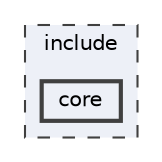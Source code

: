 digraph "include/core"
{
 // LATEX_PDF_SIZE
  bgcolor="transparent";
  edge [fontname=Helvetica,fontsize=10,labelfontname=Helvetica,labelfontsize=10];
  node [fontname=Helvetica,fontsize=10,shape=box,height=0.2,width=0.4];
  compound=true
  subgraph clusterdir_d44c64559bbebec7f509842c48db8b23 {
    graph [ bgcolor="#edf0f7", pencolor="grey25", label="include", fontname=Helvetica,fontsize=10 style="filled,dashed", URL="dir_d44c64559bbebec7f509842c48db8b23.html",tooltip=""]
  dir_3d69f64eaf81436fe2b22361382717e5 [label="core", fillcolor="#edf0f7", color="grey25", style="filled,bold", URL="dir_3d69f64eaf81436fe2b22361382717e5.html",tooltip=""];
  }
}
